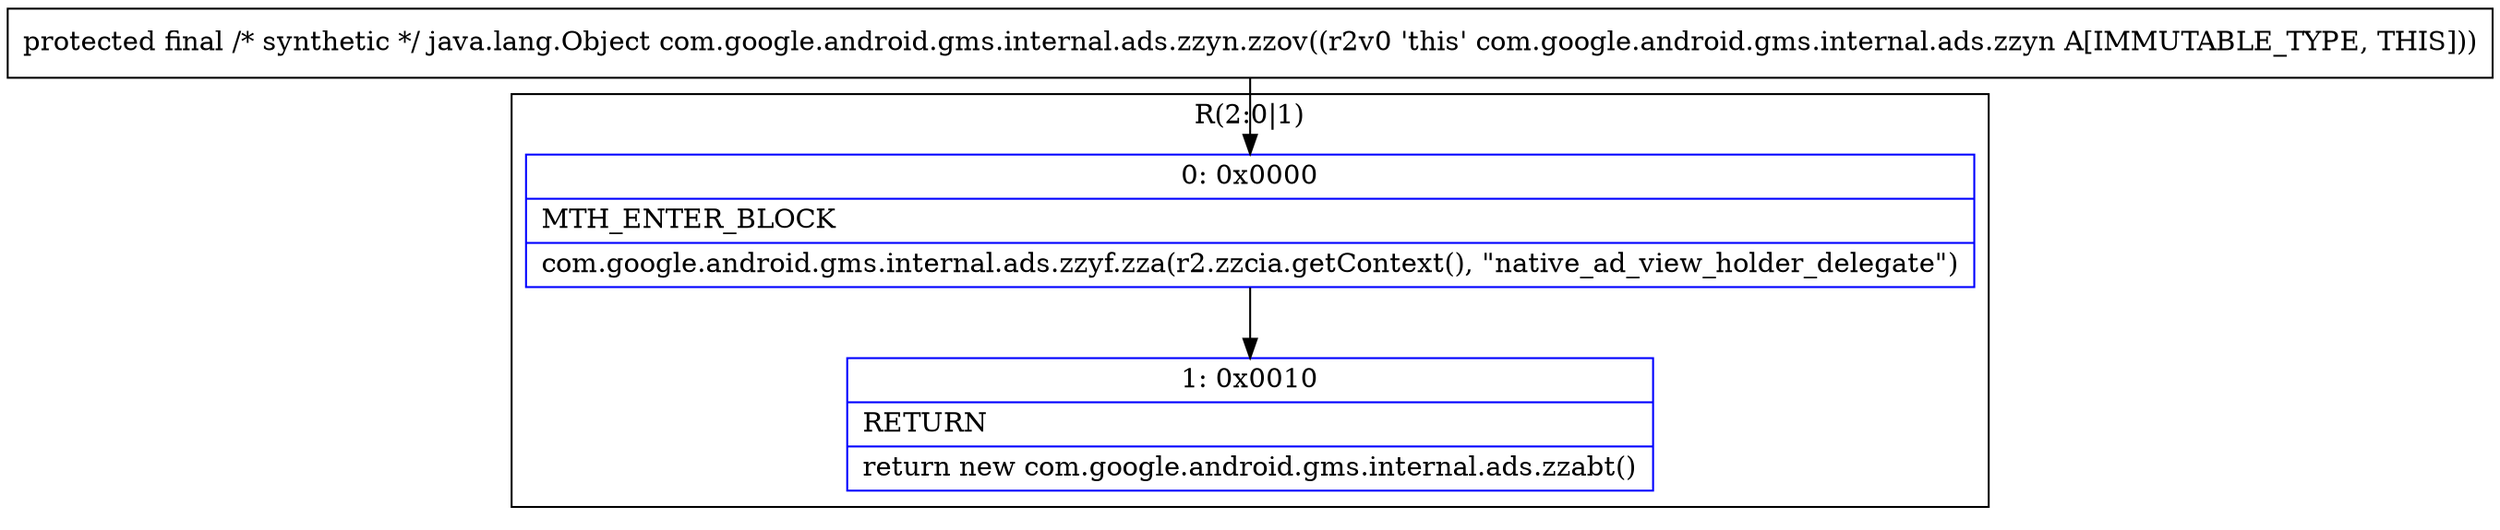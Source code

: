 digraph "CFG forcom.google.android.gms.internal.ads.zzyn.zzov()Ljava\/lang\/Object;" {
subgraph cluster_Region_1021454328 {
label = "R(2:0|1)";
node [shape=record,color=blue];
Node_0 [shape=record,label="{0\:\ 0x0000|MTH_ENTER_BLOCK\l|com.google.android.gms.internal.ads.zzyf.zza(r2.zzcia.getContext(), \"native_ad_view_holder_delegate\")\l}"];
Node_1 [shape=record,label="{1\:\ 0x0010|RETURN\l|return new com.google.android.gms.internal.ads.zzabt()\l}"];
}
MethodNode[shape=record,label="{protected final \/* synthetic *\/ java.lang.Object com.google.android.gms.internal.ads.zzyn.zzov((r2v0 'this' com.google.android.gms.internal.ads.zzyn A[IMMUTABLE_TYPE, THIS])) }"];
MethodNode -> Node_0;
Node_0 -> Node_1;
}

